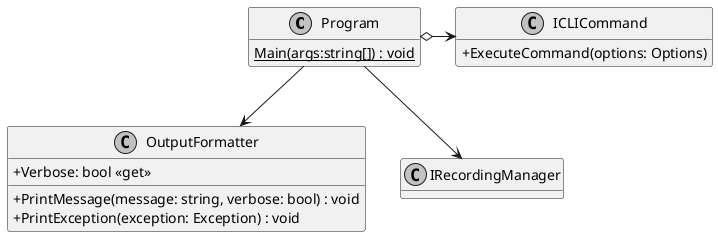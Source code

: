 @startuml Program
skinparam monochrome true
skinparam classAttributeIconSize 0
hide empty fields

class Program {
    {static} Main(args:string[]) : void
}

class ICLICommand {
    + ExecuteCommand(options: Options)
}

class OutputFormatter {
    + Verbose: bool <<get>>

    + PrintMessage(message: string, verbose: bool) : void
    + PrintException(exception: Exception) : void
}

Program o-> ICLICommand
Program --> OutputFormatter
Program --> IRecordingManager
@enduml
